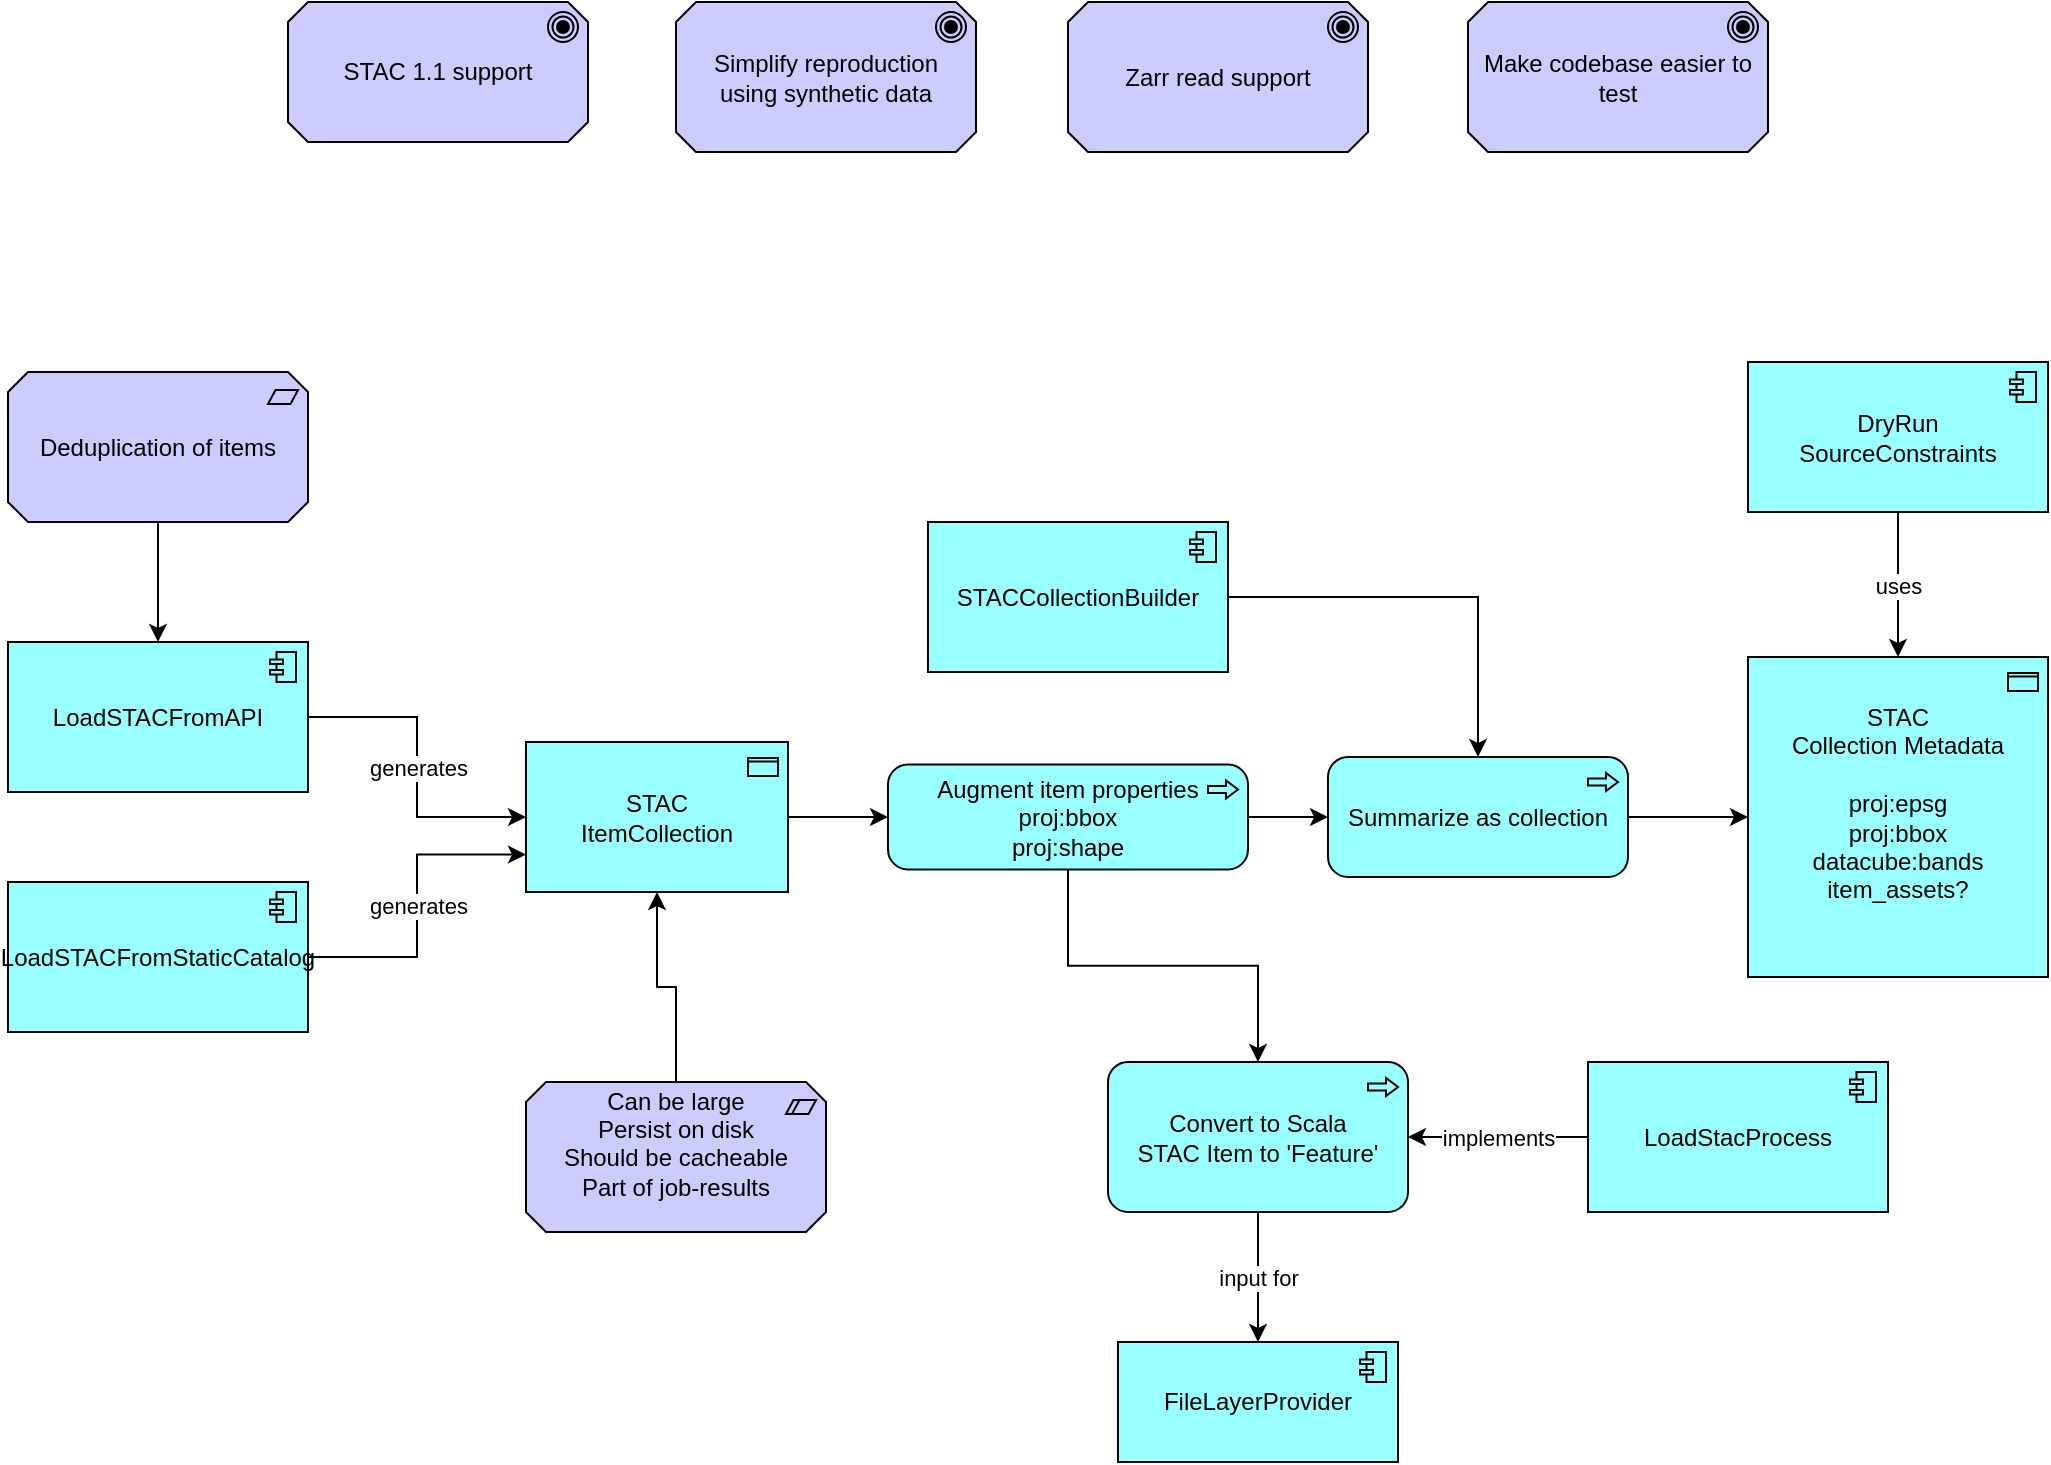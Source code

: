 <mxfile version="26.1.1">
  <diagram name="Pagina-1" id="goe-oXB3VCyJgH8RvOtW">
    <mxGraphModel dx="2074" dy="1136" grid="1" gridSize="10" guides="1" tooltips="1" connect="1" arrows="1" fold="1" page="1" pageScale="1" pageWidth="827" pageHeight="1169" math="0" shadow="0">
      <root>
        <mxCell id="0" />
        <mxCell id="1" parent="0" />
        <mxCell id="rLJY375tBITqcNEiM_px-1" value="STAC 1.1 support" style="html=1;outlineConnect=0;whiteSpace=wrap;fillColor=#CCCCFF;shape=mxgraph.archimate3.application;appType=goal;archiType=oct;" vertex="1" parent="1">
          <mxGeometry x="220" y="250" width="150" height="70" as="geometry" />
        </mxCell>
        <mxCell id="rLJY375tBITqcNEiM_px-2" value="Simplify reproduction&lt;br&gt;using synthetic data" style="html=1;outlineConnect=0;whiteSpace=wrap;fillColor=#CCCCFF;shape=mxgraph.archimate3.application;appType=goal;archiType=oct;" vertex="1" parent="1">
          <mxGeometry x="414" y="250" width="150" height="75" as="geometry" />
        </mxCell>
        <mxCell id="rLJY375tBITqcNEiM_px-3" value="Zarr read support" style="html=1;outlineConnect=0;whiteSpace=wrap;fillColor=#CCCCFF;shape=mxgraph.archimate3.application;appType=goal;archiType=oct;" vertex="1" parent="1">
          <mxGeometry x="610" y="250" width="150" height="75" as="geometry" />
        </mxCell>
        <mxCell id="rLJY375tBITqcNEiM_px-4" value="Make codebase easier to test" style="html=1;outlineConnect=0;whiteSpace=wrap;fillColor=#CCCCFF;shape=mxgraph.archimate3.application;appType=goal;archiType=oct;" vertex="1" parent="1">
          <mxGeometry x="810" y="250" width="150" height="75" as="geometry" />
        </mxCell>
        <mxCell id="rLJY375tBITqcNEiM_px-8" value="generates" style="edgeStyle=orthogonalEdgeStyle;rounded=0;orthogonalLoop=1;jettySize=auto;html=1;" edge="1" parent="1" source="rLJY375tBITqcNEiM_px-5" target="rLJY375tBITqcNEiM_px-7">
          <mxGeometry relative="1" as="geometry" />
        </mxCell>
        <mxCell id="rLJY375tBITqcNEiM_px-5" value="LoadSTACFromAPI" style="html=1;outlineConnect=0;whiteSpace=wrap;fillColor=#99ffff;shape=mxgraph.archimate3.application;appType=comp;archiType=square;" vertex="1" parent="1">
          <mxGeometry x="80" y="570" width="150" height="75" as="geometry" />
        </mxCell>
        <mxCell id="rLJY375tBITqcNEiM_px-6" value="LoadSTACFromStaticCatalog" style="html=1;outlineConnect=0;whiteSpace=wrap;fillColor=#99ffff;shape=mxgraph.archimate3.application;appType=comp;archiType=square;" vertex="1" parent="1">
          <mxGeometry x="80" y="690" width="150" height="75" as="geometry" />
        </mxCell>
        <mxCell id="rLJY375tBITqcNEiM_px-7" value="STAC&lt;br&gt;ItemCollection" style="html=1;outlineConnect=0;whiteSpace=wrap;fillColor=#99ffff;shape=mxgraph.archimate3.application;appType=passive;archiType=square;" vertex="1" parent="1">
          <mxGeometry x="339" y="620" width="131" height="75" as="geometry" />
        </mxCell>
        <mxCell id="rLJY375tBITqcNEiM_px-9" value="generates" style="edgeStyle=orthogonalEdgeStyle;rounded=0;orthogonalLoop=1;jettySize=auto;html=1;entryX=0;entryY=0.75;entryDx=0;entryDy=0;entryPerimeter=0;" edge="1" parent="1" source="rLJY375tBITqcNEiM_px-6" target="rLJY375tBITqcNEiM_px-7">
          <mxGeometry relative="1" as="geometry" />
        </mxCell>
        <mxCell id="rLJY375tBITqcNEiM_px-12" style="edgeStyle=orthogonalEdgeStyle;rounded=0;orthogonalLoop=1;jettySize=auto;html=1;" edge="1" parent="1" source="rLJY375tBITqcNEiM_px-11" target="rLJY375tBITqcNEiM_px-7">
          <mxGeometry relative="1" as="geometry" />
        </mxCell>
        <mxCell id="rLJY375tBITqcNEiM_px-11" value="Can be large&lt;br&gt;Persist on disk&lt;div&gt;Should be cacheable&lt;br&gt;Part of job-results&lt;/div&gt;&lt;div&gt;&lt;br&gt;&lt;/div&gt;" style="html=1;outlineConnect=0;whiteSpace=wrap;fillColor=#CCCCFF;shape=mxgraph.archimate3.application;appType=constraint;archiType=oct;" vertex="1" parent="1">
          <mxGeometry x="339" y="790" width="150" height="75" as="geometry" />
        </mxCell>
        <mxCell id="rLJY375tBITqcNEiM_px-16" style="edgeStyle=orthogonalEdgeStyle;rounded=0;orthogonalLoop=1;jettySize=auto;html=1;" edge="1" parent="1" source="rLJY375tBITqcNEiM_px-13" target="rLJY375tBITqcNEiM_px-14">
          <mxGeometry relative="1" as="geometry" />
        </mxCell>
        <mxCell id="rLJY375tBITqcNEiM_px-13" value="STACCollectionBuilder" style="html=1;outlineConnect=0;whiteSpace=wrap;fillColor=#99ffff;shape=mxgraph.archimate3.application;appType=comp;archiType=square;" vertex="1" parent="1">
          <mxGeometry x="540" y="510" width="150" height="75" as="geometry" />
        </mxCell>
        <mxCell id="rLJY375tBITqcNEiM_px-18" style="edgeStyle=orthogonalEdgeStyle;rounded=0;orthogonalLoop=1;jettySize=auto;html=1;" edge="1" parent="1" source="rLJY375tBITqcNEiM_px-14" target="rLJY375tBITqcNEiM_px-17">
          <mxGeometry relative="1" as="geometry" />
        </mxCell>
        <mxCell id="rLJY375tBITqcNEiM_px-14" value="Summarize as collection" style="html=1;outlineConnect=0;whiteSpace=wrap;fillColor=#99ffff;shape=mxgraph.archimate3.application;appType=proc;archiType=rounded;" vertex="1" parent="1">
          <mxGeometry x="740" y="627.5" width="150" height="60" as="geometry" />
        </mxCell>
        <mxCell id="rLJY375tBITqcNEiM_px-17" value="STAC &lt;br&gt;Collection Metadata&lt;br&gt;&lt;br&gt;proj:epsg&lt;br&gt;proj:bbox&lt;br&gt;datacube:bands&lt;br&gt;item_assets?&lt;div&gt;&lt;br/&gt;&lt;/div&gt;" style="html=1;outlineConnect=0;whiteSpace=wrap;fillColor=#99ffff;shape=mxgraph.archimate3.application;appType=passive;archiType=square;" vertex="1" parent="1">
          <mxGeometry x="950" y="577.5" width="150" height="160" as="geometry" />
        </mxCell>
        <mxCell id="rLJY375tBITqcNEiM_px-23" style="edgeStyle=orthogonalEdgeStyle;rounded=0;orthogonalLoop=1;jettySize=auto;html=1;" edge="1" parent="1" source="rLJY375tBITqcNEiM_px-21" target="rLJY375tBITqcNEiM_px-14">
          <mxGeometry relative="1" as="geometry" />
        </mxCell>
        <mxCell id="rLJY375tBITqcNEiM_px-30" style="edgeStyle=orthogonalEdgeStyle;rounded=0;orthogonalLoop=1;jettySize=auto;html=1;" edge="1" parent="1" source="rLJY375tBITqcNEiM_px-21" target="rLJY375tBITqcNEiM_px-29">
          <mxGeometry relative="1" as="geometry" />
        </mxCell>
        <mxCell id="rLJY375tBITqcNEiM_px-21" value="Augment item properties&lt;br&gt;proj:bbox&lt;br&gt;proj:shape" style="html=1;outlineConnect=0;whiteSpace=wrap;fillColor=#99ffff;shape=mxgraph.archimate3.application;appType=proc;archiType=rounded;" vertex="1" parent="1">
          <mxGeometry x="520" y="631.25" width="180" height="52.5" as="geometry" />
        </mxCell>
        <mxCell id="rLJY375tBITqcNEiM_px-22" style="edgeStyle=orthogonalEdgeStyle;rounded=0;orthogonalLoop=1;jettySize=auto;html=1;entryX=0;entryY=0.5;entryDx=0;entryDy=0;entryPerimeter=0;" edge="1" parent="1" source="rLJY375tBITqcNEiM_px-7" target="rLJY375tBITqcNEiM_px-21">
          <mxGeometry relative="1" as="geometry" />
        </mxCell>
        <mxCell id="rLJY375tBITqcNEiM_px-24" value="Deduplication of items" style="html=1;outlineConnect=0;whiteSpace=wrap;fillColor=#CCCCFF;shape=mxgraph.archimate3.application;appType=requirement;archiType=oct;" vertex="1" parent="1">
          <mxGeometry x="80" y="435" width="150" height="75" as="geometry" />
        </mxCell>
        <mxCell id="rLJY375tBITqcNEiM_px-25" style="edgeStyle=orthogonalEdgeStyle;rounded=0;orthogonalLoop=1;jettySize=auto;html=1;entryX=0.5;entryY=0;entryDx=0;entryDy=0;entryPerimeter=0;" edge="1" parent="1" source="rLJY375tBITqcNEiM_px-24" target="rLJY375tBITqcNEiM_px-5">
          <mxGeometry relative="1" as="geometry" />
        </mxCell>
        <mxCell id="rLJY375tBITqcNEiM_px-27" value="uses" style="edgeStyle=orthogonalEdgeStyle;rounded=0;orthogonalLoop=1;jettySize=auto;html=1;" edge="1" parent="1" source="rLJY375tBITqcNEiM_px-26" target="rLJY375tBITqcNEiM_px-17">
          <mxGeometry relative="1" as="geometry" />
        </mxCell>
        <mxCell id="rLJY375tBITqcNEiM_px-26" value="DryRun&lt;br&gt;SourceConstraints" style="html=1;outlineConnect=0;whiteSpace=wrap;fillColor=#99ffff;shape=mxgraph.archimate3.application;appType=comp;archiType=square;" vertex="1" parent="1">
          <mxGeometry x="950" y="430" width="150" height="75" as="geometry" />
        </mxCell>
        <mxCell id="rLJY375tBITqcNEiM_px-28" value="FileLayerProvider" style="html=1;outlineConnect=0;whiteSpace=wrap;fillColor=#99ffff;shape=mxgraph.archimate3.application;appType=comp;archiType=square;" vertex="1" parent="1">
          <mxGeometry x="635" y="920" width="140" height="60" as="geometry" />
        </mxCell>
        <mxCell id="rLJY375tBITqcNEiM_px-31" value="input for" style="edgeStyle=orthogonalEdgeStyle;rounded=0;orthogonalLoop=1;jettySize=auto;html=1;" edge="1" parent="1" source="rLJY375tBITqcNEiM_px-29" target="rLJY375tBITqcNEiM_px-28">
          <mxGeometry relative="1" as="geometry" />
        </mxCell>
        <mxCell id="rLJY375tBITqcNEiM_px-29" value="Convert to Scala&lt;br&gt;STAC Item to &#39;Feature&#39;" style="html=1;outlineConnect=0;whiteSpace=wrap;fillColor=#99ffff;shape=mxgraph.archimate3.application;appType=proc;archiType=rounded;" vertex="1" parent="1">
          <mxGeometry x="630" y="780" width="150" height="75" as="geometry" />
        </mxCell>
        <mxCell id="rLJY375tBITqcNEiM_px-33" value="implements" style="edgeStyle=orthogonalEdgeStyle;rounded=0;orthogonalLoop=1;jettySize=auto;html=1;" edge="1" parent="1" source="rLJY375tBITqcNEiM_px-32" target="rLJY375tBITqcNEiM_px-29">
          <mxGeometry relative="1" as="geometry" />
        </mxCell>
        <mxCell id="rLJY375tBITqcNEiM_px-32" value="LoadStacProcess" style="html=1;outlineConnect=0;whiteSpace=wrap;fillColor=#99ffff;shape=mxgraph.archimate3.application;appType=comp;archiType=square;" vertex="1" parent="1">
          <mxGeometry x="870" y="780" width="150" height="75" as="geometry" />
        </mxCell>
      </root>
    </mxGraphModel>
  </diagram>
</mxfile>
